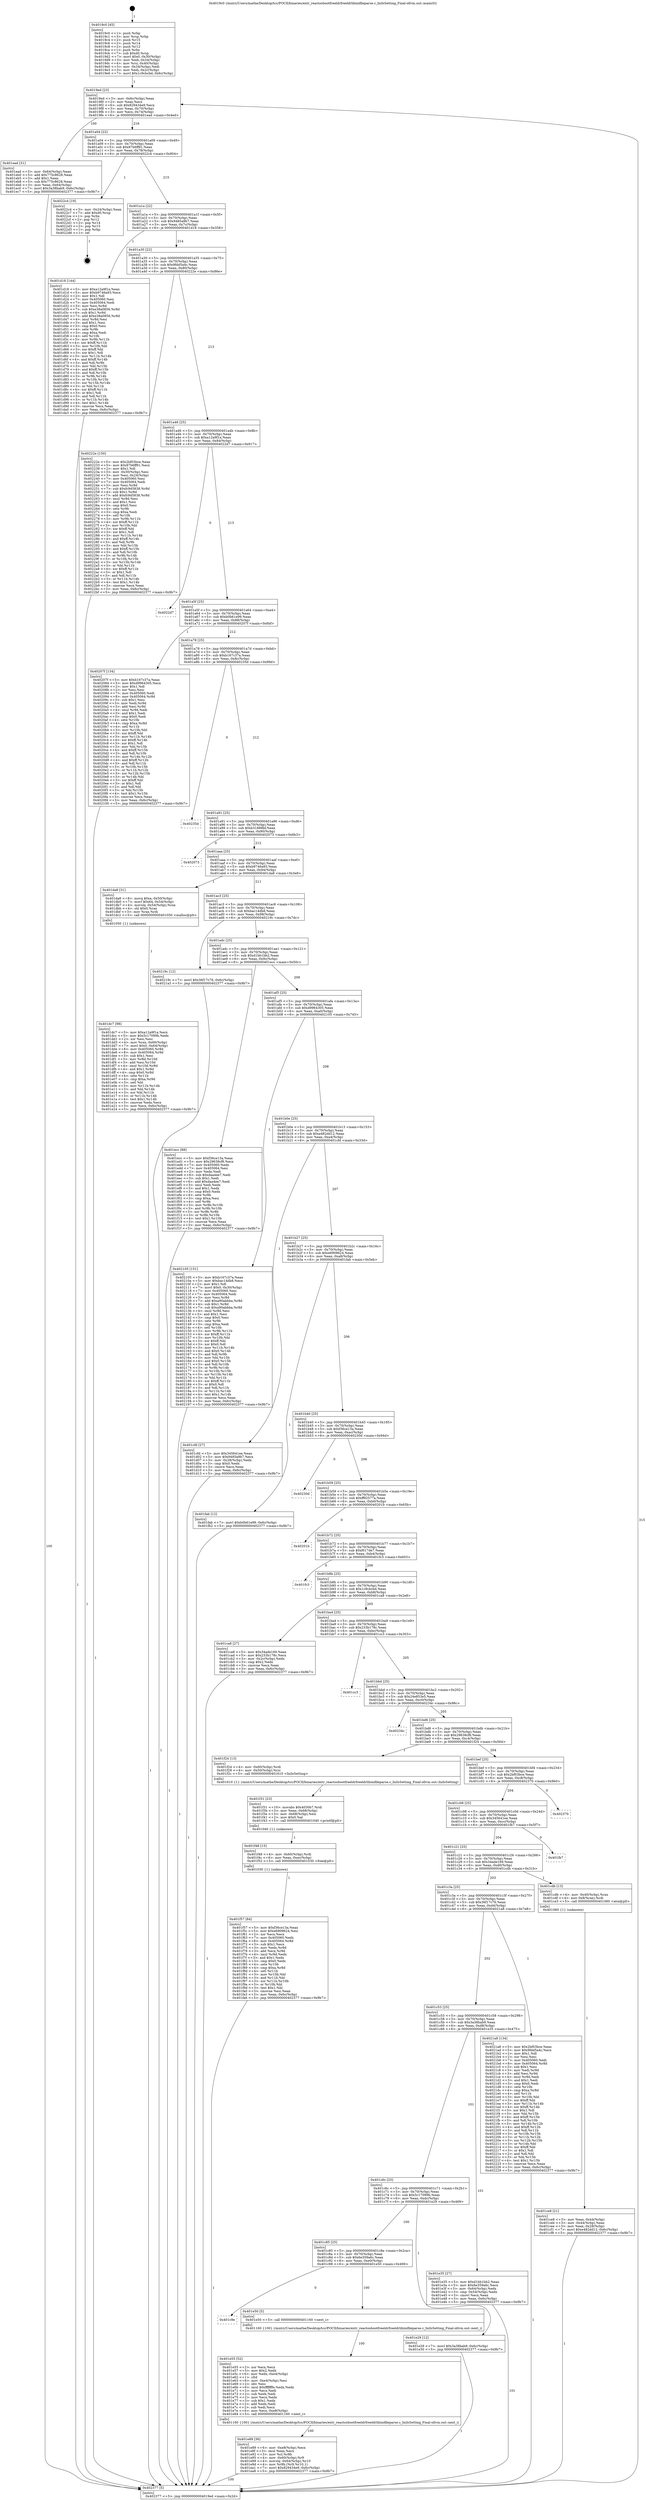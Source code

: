 digraph "0x4019c0" {
  label = "0x4019c0 (/mnt/c/Users/mathe/Desktop/tcc/POCII/binaries/extr_reactosbootfreeldrfreeldrlibinifileparse.c_IniIsSetting_Final-ollvm.out::main(0))"
  labelloc = "t"
  node[shape=record]

  Entry [label="",width=0.3,height=0.3,shape=circle,fillcolor=black,style=filled]
  "0x4019ed" [label="{
     0x4019ed [23]\l
     | [instrs]\l
     &nbsp;&nbsp;0x4019ed \<+3\>: mov -0x6c(%rbp),%eax\l
     &nbsp;&nbsp;0x4019f0 \<+2\>: mov %eax,%ecx\l
     &nbsp;&nbsp;0x4019f2 \<+6\>: sub $0x829434e9,%ecx\l
     &nbsp;&nbsp;0x4019f8 \<+3\>: mov %eax,-0x70(%rbp)\l
     &nbsp;&nbsp;0x4019fb \<+3\>: mov %ecx,-0x74(%rbp)\l
     &nbsp;&nbsp;0x4019fe \<+6\>: je 0000000000401ead \<main+0x4ed\>\l
  }"]
  "0x401ead" [label="{
     0x401ead [31]\l
     | [instrs]\l
     &nbsp;&nbsp;0x401ead \<+3\>: mov -0x64(%rbp),%eax\l
     &nbsp;&nbsp;0x401eb0 \<+5\>: add $0x775c8628,%eax\l
     &nbsp;&nbsp;0x401eb5 \<+3\>: add $0x1,%eax\l
     &nbsp;&nbsp;0x401eb8 \<+5\>: sub $0x775c8628,%eax\l
     &nbsp;&nbsp;0x401ebd \<+3\>: mov %eax,-0x64(%rbp)\l
     &nbsp;&nbsp;0x401ec0 \<+7\>: movl $0x3a38bab9,-0x6c(%rbp)\l
     &nbsp;&nbsp;0x401ec7 \<+5\>: jmp 0000000000402377 \<main+0x9b7\>\l
  }"]
  "0x401a04" [label="{
     0x401a04 [22]\l
     | [instrs]\l
     &nbsp;&nbsp;0x401a04 \<+5\>: jmp 0000000000401a09 \<main+0x49\>\l
     &nbsp;&nbsp;0x401a09 \<+3\>: mov -0x70(%rbp),%eax\l
     &nbsp;&nbsp;0x401a0c \<+5\>: sub $0x87b6ff91,%eax\l
     &nbsp;&nbsp;0x401a11 \<+3\>: mov %eax,-0x78(%rbp)\l
     &nbsp;&nbsp;0x401a14 \<+6\>: je 00000000004022c4 \<main+0x904\>\l
  }"]
  Exit [label="",width=0.3,height=0.3,shape=circle,fillcolor=black,style=filled,peripheries=2]
  "0x4022c4" [label="{
     0x4022c4 [19]\l
     | [instrs]\l
     &nbsp;&nbsp;0x4022c4 \<+3\>: mov -0x24(%rbp),%eax\l
     &nbsp;&nbsp;0x4022c7 \<+7\>: add $0xd0,%rsp\l
     &nbsp;&nbsp;0x4022ce \<+1\>: pop %rbx\l
     &nbsp;&nbsp;0x4022cf \<+2\>: pop %r12\l
     &nbsp;&nbsp;0x4022d1 \<+2\>: pop %r14\l
     &nbsp;&nbsp;0x4022d3 \<+2\>: pop %r15\l
     &nbsp;&nbsp;0x4022d5 \<+1\>: pop %rbp\l
     &nbsp;&nbsp;0x4022d6 \<+1\>: ret\l
  }"]
  "0x401a1a" [label="{
     0x401a1a [22]\l
     | [instrs]\l
     &nbsp;&nbsp;0x401a1a \<+5\>: jmp 0000000000401a1f \<main+0x5f\>\l
     &nbsp;&nbsp;0x401a1f \<+3\>: mov -0x70(%rbp),%eax\l
     &nbsp;&nbsp;0x401a22 \<+5\>: sub $0x9485a9b7,%eax\l
     &nbsp;&nbsp;0x401a27 \<+3\>: mov %eax,-0x7c(%rbp)\l
     &nbsp;&nbsp;0x401a2a \<+6\>: je 0000000000401d18 \<main+0x358\>\l
  }"]
  "0x401f57" [label="{
     0x401f57 [84]\l
     | [instrs]\l
     &nbsp;&nbsp;0x401f57 \<+5\>: mov $0xf36ce13a,%eax\l
     &nbsp;&nbsp;0x401f5c \<+5\>: mov $0xe6909624,%esi\l
     &nbsp;&nbsp;0x401f61 \<+2\>: xor %ecx,%ecx\l
     &nbsp;&nbsp;0x401f63 \<+7\>: mov 0x405060,%edx\l
     &nbsp;&nbsp;0x401f6a \<+8\>: mov 0x405064,%r8d\l
     &nbsp;&nbsp;0x401f72 \<+3\>: sub $0x1,%ecx\l
     &nbsp;&nbsp;0x401f75 \<+3\>: mov %edx,%r9d\l
     &nbsp;&nbsp;0x401f78 \<+3\>: add %ecx,%r9d\l
     &nbsp;&nbsp;0x401f7b \<+4\>: imul %r9d,%edx\l
     &nbsp;&nbsp;0x401f7f \<+3\>: and $0x1,%edx\l
     &nbsp;&nbsp;0x401f82 \<+3\>: cmp $0x0,%edx\l
     &nbsp;&nbsp;0x401f85 \<+4\>: sete %r10b\l
     &nbsp;&nbsp;0x401f89 \<+4\>: cmp $0xa,%r8d\l
     &nbsp;&nbsp;0x401f8d \<+4\>: setl %r11b\l
     &nbsp;&nbsp;0x401f91 \<+3\>: mov %r10b,%bl\l
     &nbsp;&nbsp;0x401f94 \<+3\>: and %r11b,%bl\l
     &nbsp;&nbsp;0x401f97 \<+3\>: xor %r11b,%r10b\l
     &nbsp;&nbsp;0x401f9a \<+3\>: or %r10b,%bl\l
     &nbsp;&nbsp;0x401f9d \<+3\>: test $0x1,%bl\l
     &nbsp;&nbsp;0x401fa0 \<+3\>: cmovne %esi,%eax\l
     &nbsp;&nbsp;0x401fa3 \<+3\>: mov %eax,-0x6c(%rbp)\l
     &nbsp;&nbsp;0x401fa6 \<+5\>: jmp 0000000000402377 \<main+0x9b7\>\l
  }"]
  "0x401d18" [label="{
     0x401d18 [144]\l
     | [instrs]\l
     &nbsp;&nbsp;0x401d18 \<+5\>: mov $0xa12a9f1a,%eax\l
     &nbsp;&nbsp;0x401d1d \<+5\>: mov $0xb9746a93,%ecx\l
     &nbsp;&nbsp;0x401d22 \<+2\>: mov $0x1,%dl\l
     &nbsp;&nbsp;0x401d24 \<+7\>: mov 0x405060,%esi\l
     &nbsp;&nbsp;0x401d2b \<+7\>: mov 0x405064,%edi\l
     &nbsp;&nbsp;0x401d32 \<+3\>: mov %esi,%r8d\l
     &nbsp;&nbsp;0x401d35 \<+7\>: sub $0xe38a0856,%r8d\l
     &nbsp;&nbsp;0x401d3c \<+4\>: sub $0x1,%r8d\l
     &nbsp;&nbsp;0x401d40 \<+7\>: add $0xe38a0856,%r8d\l
     &nbsp;&nbsp;0x401d47 \<+4\>: imul %r8d,%esi\l
     &nbsp;&nbsp;0x401d4b \<+3\>: and $0x1,%esi\l
     &nbsp;&nbsp;0x401d4e \<+3\>: cmp $0x0,%esi\l
     &nbsp;&nbsp;0x401d51 \<+4\>: sete %r9b\l
     &nbsp;&nbsp;0x401d55 \<+3\>: cmp $0xa,%edi\l
     &nbsp;&nbsp;0x401d58 \<+4\>: setl %r10b\l
     &nbsp;&nbsp;0x401d5c \<+3\>: mov %r9b,%r11b\l
     &nbsp;&nbsp;0x401d5f \<+4\>: xor $0xff,%r11b\l
     &nbsp;&nbsp;0x401d63 \<+3\>: mov %r10b,%bl\l
     &nbsp;&nbsp;0x401d66 \<+3\>: xor $0xff,%bl\l
     &nbsp;&nbsp;0x401d69 \<+3\>: xor $0x1,%dl\l
     &nbsp;&nbsp;0x401d6c \<+3\>: mov %r11b,%r14b\l
     &nbsp;&nbsp;0x401d6f \<+4\>: and $0xff,%r14b\l
     &nbsp;&nbsp;0x401d73 \<+3\>: and %dl,%r9b\l
     &nbsp;&nbsp;0x401d76 \<+3\>: mov %bl,%r15b\l
     &nbsp;&nbsp;0x401d79 \<+4\>: and $0xff,%r15b\l
     &nbsp;&nbsp;0x401d7d \<+3\>: and %dl,%r10b\l
     &nbsp;&nbsp;0x401d80 \<+3\>: or %r9b,%r14b\l
     &nbsp;&nbsp;0x401d83 \<+3\>: or %r10b,%r15b\l
     &nbsp;&nbsp;0x401d86 \<+3\>: xor %r15b,%r14b\l
     &nbsp;&nbsp;0x401d89 \<+3\>: or %bl,%r11b\l
     &nbsp;&nbsp;0x401d8c \<+4\>: xor $0xff,%r11b\l
     &nbsp;&nbsp;0x401d90 \<+3\>: or $0x1,%dl\l
     &nbsp;&nbsp;0x401d93 \<+3\>: and %dl,%r11b\l
     &nbsp;&nbsp;0x401d96 \<+3\>: or %r11b,%r14b\l
     &nbsp;&nbsp;0x401d99 \<+4\>: test $0x1,%r14b\l
     &nbsp;&nbsp;0x401d9d \<+3\>: cmovne %ecx,%eax\l
     &nbsp;&nbsp;0x401da0 \<+3\>: mov %eax,-0x6c(%rbp)\l
     &nbsp;&nbsp;0x401da3 \<+5\>: jmp 0000000000402377 \<main+0x9b7\>\l
  }"]
  "0x401a30" [label="{
     0x401a30 [22]\l
     | [instrs]\l
     &nbsp;&nbsp;0x401a30 \<+5\>: jmp 0000000000401a35 \<main+0x75\>\l
     &nbsp;&nbsp;0x401a35 \<+3\>: mov -0x70(%rbp),%eax\l
     &nbsp;&nbsp;0x401a38 \<+5\>: sub $0x9fdd5a4c,%eax\l
     &nbsp;&nbsp;0x401a3d \<+3\>: mov %eax,-0x80(%rbp)\l
     &nbsp;&nbsp;0x401a40 \<+6\>: je 000000000040222e \<main+0x86e\>\l
  }"]
  "0x401f48" [label="{
     0x401f48 [15]\l
     | [instrs]\l
     &nbsp;&nbsp;0x401f48 \<+4\>: mov -0x60(%rbp),%rdi\l
     &nbsp;&nbsp;0x401f4c \<+6\>: mov %eax,-0xec(%rbp)\l
     &nbsp;&nbsp;0x401f52 \<+5\>: call 0000000000401030 \<free@plt\>\l
     | [calls]\l
     &nbsp;&nbsp;0x401030 \{1\} (unknown)\l
  }"]
  "0x40222e" [label="{
     0x40222e [150]\l
     | [instrs]\l
     &nbsp;&nbsp;0x40222e \<+5\>: mov $0x2bf03bce,%eax\l
     &nbsp;&nbsp;0x402233 \<+5\>: mov $0x87b6ff91,%ecx\l
     &nbsp;&nbsp;0x402238 \<+2\>: mov $0x1,%dl\l
     &nbsp;&nbsp;0x40223a \<+3\>: mov -0x30(%rbp),%esi\l
     &nbsp;&nbsp;0x40223d \<+3\>: mov %esi,-0x24(%rbp)\l
     &nbsp;&nbsp;0x402240 \<+7\>: mov 0x405060,%esi\l
     &nbsp;&nbsp;0x402247 \<+7\>: mov 0x405064,%edi\l
     &nbsp;&nbsp;0x40224e \<+3\>: mov %esi,%r8d\l
     &nbsp;&nbsp;0x402251 \<+7\>: sub $0xfc9d5838,%r8d\l
     &nbsp;&nbsp;0x402258 \<+4\>: sub $0x1,%r8d\l
     &nbsp;&nbsp;0x40225c \<+7\>: add $0xfc9d5838,%r8d\l
     &nbsp;&nbsp;0x402263 \<+4\>: imul %r8d,%esi\l
     &nbsp;&nbsp;0x402267 \<+3\>: and $0x1,%esi\l
     &nbsp;&nbsp;0x40226a \<+3\>: cmp $0x0,%esi\l
     &nbsp;&nbsp;0x40226d \<+4\>: sete %r9b\l
     &nbsp;&nbsp;0x402271 \<+3\>: cmp $0xa,%edi\l
     &nbsp;&nbsp;0x402274 \<+4\>: setl %r10b\l
     &nbsp;&nbsp;0x402278 \<+3\>: mov %r9b,%r11b\l
     &nbsp;&nbsp;0x40227b \<+4\>: xor $0xff,%r11b\l
     &nbsp;&nbsp;0x40227f \<+3\>: mov %r10b,%bl\l
     &nbsp;&nbsp;0x402282 \<+3\>: xor $0xff,%bl\l
     &nbsp;&nbsp;0x402285 \<+3\>: xor $0x1,%dl\l
     &nbsp;&nbsp;0x402288 \<+3\>: mov %r11b,%r14b\l
     &nbsp;&nbsp;0x40228b \<+4\>: and $0xff,%r14b\l
     &nbsp;&nbsp;0x40228f \<+3\>: and %dl,%r9b\l
     &nbsp;&nbsp;0x402292 \<+3\>: mov %bl,%r15b\l
     &nbsp;&nbsp;0x402295 \<+4\>: and $0xff,%r15b\l
     &nbsp;&nbsp;0x402299 \<+3\>: and %dl,%r10b\l
     &nbsp;&nbsp;0x40229c \<+3\>: or %r9b,%r14b\l
     &nbsp;&nbsp;0x40229f \<+3\>: or %r10b,%r15b\l
     &nbsp;&nbsp;0x4022a2 \<+3\>: xor %r15b,%r14b\l
     &nbsp;&nbsp;0x4022a5 \<+3\>: or %bl,%r11b\l
     &nbsp;&nbsp;0x4022a8 \<+4\>: xor $0xff,%r11b\l
     &nbsp;&nbsp;0x4022ac \<+3\>: or $0x1,%dl\l
     &nbsp;&nbsp;0x4022af \<+3\>: and %dl,%r11b\l
     &nbsp;&nbsp;0x4022b2 \<+3\>: or %r11b,%r14b\l
     &nbsp;&nbsp;0x4022b5 \<+4\>: test $0x1,%r14b\l
     &nbsp;&nbsp;0x4022b9 \<+3\>: cmovne %ecx,%eax\l
     &nbsp;&nbsp;0x4022bc \<+3\>: mov %eax,-0x6c(%rbp)\l
     &nbsp;&nbsp;0x4022bf \<+5\>: jmp 0000000000402377 \<main+0x9b7\>\l
  }"]
  "0x401a46" [label="{
     0x401a46 [25]\l
     | [instrs]\l
     &nbsp;&nbsp;0x401a46 \<+5\>: jmp 0000000000401a4b \<main+0x8b\>\l
     &nbsp;&nbsp;0x401a4b \<+3\>: mov -0x70(%rbp),%eax\l
     &nbsp;&nbsp;0x401a4e \<+5\>: sub $0xa12a9f1a,%eax\l
     &nbsp;&nbsp;0x401a53 \<+6\>: mov %eax,-0x84(%rbp)\l
     &nbsp;&nbsp;0x401a59 \<+6\>: je 00000000004022d7 \<main+0x917\>\l
  }"]
  "0x401f31" [label="{
     0x401f31 [23]\l
     | [instrs]\l
     &nbsp;&nbsp;0x401f31 \<+10\>: movabs $0x4030b7,%rdi\l
     &nbsp;&nbsp;0x401f3b \<+3\>: mov %eax,-0x68(%rbp)\l
     &nbsp;&nbsp;0x401f3e \<+3\>: mov -0x68(%rbp),%esi\l
     &nbsp;&nbsp;0x401f41 \<+2\>: mov $0x0,%al\l
     &nbsp;&nbsp;0x401f43 \<+5\>: call 0000000000401040 \<printf@plt\>\l
     | [calls]\l
     &nbsp;&nbsp;0x401040 \{1\} (unknown)\l
  }"]
  "0x4022d7" [label="{
     0x4022d7\l
  }", style=dashed]
  "0x401a5f" [label="{
     0x401a5f [25]\l
     | [instrs]\l
     &nbsp;&nbsp;0x401a5f \<+5\>: jmp 0000000000401a64 \<main+0xa4\>\l
     &nbsp;&nbsp;0x401a64 \<+3\>: mov -0x70(%rbp),%eax\l
     &nbsp;&nbsp;0x401a67 \<+5\>: sub $0xb0b61e99,%eax\l
     &nbsp;&nbsp;0x401a6c \<+6\>: mov %eax,-0x88(%rbp)\l
     &nbsp;&nbsp;0x401a72 \<+6\>: je 000000000040207f \<main+0x6bf\>\l
  }"]
  "0x401e89" [label="{
     0x401e89 [36]\l
     | [instrs]\l
     &nbsp;&nbsp;0x401e89 \<+6\>: mov -0xe8(%rbp),%ecx\l
     &nbsp;&nbsp;0x401e8f \<+3\>: imul %eax,%ecx\l
     &nbsp;&nbsp;0x401e92 \<+3\>: mov %cl,%r8b\l
     &nbsp;&nbsp;0x401e95 \<+4\>: mov -0x60(%rbp),%r9\l
     &nbsp;&nbsp;0x401e99 \<+4\>: movslq -0x64(%rbp),%r10\l
     &nbsp;&nbsp;0x401e9d \<+4\>: mov %r8b,(%r9,%r10,1)\l
     &nbsp;&nbsp;0x401ea1 \<+7\>: movl $0x829434e9,-0x6c(%rbp)\l
     &nbsp;&nbsp;0x401ea8 \<+5\>: jmp 0000000000402377 \<main+0x9b7\>\l
  }"]
  "0x40207f" [label="{
     0x40207f [134]\l
     | [instrs]\l
     &nbsp;&nbsp;0x40207f \<+5\>: mov $0xb167c37a,%eax\l
     &nbsp;&nbsp;0x402084 \<+5\>: mov $0xd9964305,%ecx\l
     &nbsp;&nbsp;0x402089 \<+2\>: mov $0x1,%dl\l
     &nbsp;&nbsp;0x40208b \<+2\>: xor %esi,%esi\l
     &nbsp;&nbsp;0x40208d \<+7\>: mov 0x405060,%edi\l
     &nbsp;&nbsp;0x402094 \<+8\>: mov 0x405064,%r8d\l
     &nbsp;&nbsp;0x40209c \<+3\>: sub $0x1,%esi\l
     &nbsp;&nbsp;0x40209f \<+3\>: mov %edi,%r9d\l
     &nbsp;&nbsp;0x4020a2 \<+3\>: add %esi,%r9d\l
     &nbsp;&nbsp;0x4020a5 \<+4\>: imul %r9d,%edi\l
     &nbsp;&nbsp;0x4020a9 \<+3\>: and $0x1,%edi\l
     &nbsp;&nbsp;0x4020ac \<+3\>: cmp $0x0,%edi\l
     &nbsp;&nbsp;0x4020af \<+4\>: sete %r10b\l
     &nbsp;&nbsp;0x4020b3 \<+4\>: cmp $0xa,%r8d\l
     &nbsp;&nbsp;0x4020b7 \<+4\>: setl %r11b\l
     &nbsp;&nbsp;0x4020bb \<+3\>: mov %r10b,%bl\l
     &nbsp;&nbsp;0x4020be \<+3\>: xor $0xff,%bl\l
     &nbsp;&nbsp;0x4020c1 \<+3\>: mov %r11b,%r14b\l
     &nbsp;&nbsp;0x4020c4 \<+4\>: xor $0xff,%r14b\l
     &nbsp;&nbsp;0x4020c8 \<+3\>: xor $0x1,%dl\l
     &nbsp;&nbsp;0x4020cb \<+3\>: mov %bl,%r15b\l
     &nbsp;&nbsp;0x4020ce \<+4\>: and $0xff,%r15b\l
     &nbsp;&nbsp;0x4020d2 \<+3\>: and %dl,%r10b\l
     &nbsp;&nbsp;0x4020d5 \<+3\>: mov %r14b,%r12b\l
     &nbsp;&nbsp;0x4020d8 \<+4\>: and $0xff,%r12b\l
     &nbsp;&nbsp;0x4020dc \<+3\>: and %dl,%r11b\l
     &nbsp;&nbsp;0x4020df \<+3\>: or %r10b,%r15b\l
     &nbsp;&nbsp;0x4020e2 \<+3\>: or %r11b,%r12b\l
     &nbsp;&nbsp;0x4020e5 \<+3\>: xor %r12b,%r15b\l
     &nbsp;&nbsp;0x4020e8 \<+3\>: or %r14b,%bl\l
     &nbsp;&nbsp;0x4020eb \<+3\>: xor $0xff,%bl\l
     &nbsp;&nbsp;0x4020ee \<+3\>: or $0x1,%dl\l
     &nbsp;&nbsp;0x4020f1 \<+2\>: and %dl,%bl\l
     &nbsp;&nbsp;0x4020f3 \<+3\>: or %bl,%r15b\l
     &nbsp;&nbsp;0x4020f6 \<+4\>: test $0x1,%r15b\l
     &nbsp;&nbsp;0x4020fa \<+3\>: cmovne %ecx,%eax\l
     &nbsp;&nbsp;0x4020fd \<+3\>: mov %eax,-0x6c(%rbp)\l
     &nbsp;&nbsp;0x402100 \<+5\>: jmp 0000000000402377 \<main+0x9b7\>\l
  }"]
  "0x401a78" [label="{
     0x401a78 [25]\l
     | [instrs]\l
     &nbsp;&nbsp;0x401a78 \<+5\>: jmp 0000000000401a7d \<main+0xbd\>\l
     &nbsp;&nbsp;0x401a7d \<+3\>: mov -0x70(%rbp),%eax\l
     &nbsp;&nbsp;0x401a80 \<+5\>: sub $0xb167c37a,%eax\l
     &nbsp;&nbsp;0x401a85 \<+6\>: mov %eax,-0x8c(%rbp)\l
     &nbsp;&nbsp;0x401a8b \<+6\>: je 000000000040235d \<main+0x99d\>\l
  }"]
  "0x401e55" [label="{
     0x401e55 [52]\l
     | [instrs]\l
     &nbsp;&nbsp;0x401e55 \<+2\>: xor %ecx,%ecx\l
     &nbsp;&nbsp;0x401e57 \<+5\>: mov $0x2,%edx\l
     &nbsp;&nbsp;0x401e5c \<+6\>: mov %edx,-0xe4(%rbp)\l
     &nbsp;&nbsp;0x401e62 \<+1\>: cltd\l
     &nbsp;&nbsp;0x401e63 \<+6\>: mov -0xe4(%rbp),%esi\l
     &nbsp;&nbsp;0x401e69 \<+2\>: idiv %esi\l
     &nbsp;&nbsp;0x401e6b \<+6\>: imul $0xfffffffe,%edx,%edx\l
     &nbsp;&nbsp;0x401e71 \<+2\>: mov %ecx,%edi\l
     &nbsp;&nbsp;0x401e73 \<+2\>: sub %edx,%edi\l
     &nbsp;&nbsp;0x401e75 \<+2\>: mov %ecx,%edx\l
     &nbsp;&nbsp;0x401e77 \<+3\>: sub $0x1,%edx\l
     &nbsp;&nbsp;0x401e7a \<+2\>: add %edx,%edi\l
     &nbsp;&nbsp;0x401e7c \<+2\>: sub %edi,%ecx\l
     &nbsp;&nbsp;0x401e7e \<+6\>: mov %ecx,-0xe8(%rbp)\l
     &nbsp;&nbsp;0x401e84 \<+5\>: call 0000000000401160 \<next_i\>\l
     | [calls]\l
     &nbsp;&nbsp;0x401160 \{100\} (/mnt/c/Users/mathe/Desktop/tcc/POCII/binaries/extr_reactosbootfreeldrfreeldrlibinifileparse.c_IniIsSetting_Final-ollvm.out::next_i)\l
  }"]
  "0x40235d" [label="{
     0x40235d\l
  }", style=dashed]
  "0x401a91" [label="{
     0x401a91 [25]\l
     | [instrs]\l
     &nbsp;&nbsp;0x401a91 \<+5\>: jmp 0000000000401a96 \<main+0xd6\>\l
     &nbsp;&nbsp;0x401a96 \<+3\>: mov -0x70(%rbp),%eax\l
     &nbsp;&nbsp;0x401a99 \<+5\>: sub $0xb31888bf,%eax\l
     &nbsp;&nbsp;0x401a9e \<+6\>: mov %eax,-0x90(%rbp)\l
     &nbsp;&nbsp;0x401aa4 \<+6\>: je 0000000000402073 \<main+0x6b3\>\l
  }"]
  "0x401c9e" [label="{
     0x401c9e\l
  }", style=dashed]
  "0x402073" [label="{
     0x402073\l
  }", style=dashed]
  "0x401aaa" [label="{
     0x401aaa [25]\l
     | [instrs]\l
     &nbsp;&nbsp;0x401aaa \<+5\>: jmp 0000000000401aaf \<main+0xef\>\l
     &nbsp;&nbsp;0x401aaf \<+3\>: mov -0x70(%rbp),%eax\l
     &nbsp;&nbsp;0x401ab2 \<+5\>: sub $0xb9746a93,%eax\l
     &nbsp;&nbsp;0x401ab7 \<+6\>: mov %eax,-0x94(%rbp)\l
     &nbsp;&nbsp;0x401abd \<+6\>: je 0000000000401da8 \<main+0x3e8\>\l
  }"]
  "0x401e50" [label="{
     0x401e50 [5]\l
     | [instrs]\l
     &nbsp;&nbsp;0x401e50 \<+5\>: call 0000000000401160 \<next_i\>\l
     | [calls]\l
     &nbsp;&nbsp;0x401160 \{100\} (/mnt/c/Users/mathe/Desktop/tcc/POCII/binaries/extr_reactosbootfreeldrfreeldrlibinifileparse.c_IniIsSetting_Final-ollvm.out::next_i)\l
  }"]
  "0x401da8" [label="{
     0x401da8 [31]\l
     | [instrs]\l
     &nbsp;&nbsp;0x401da8 \<+8\>: movq $0xa,-0x50(%rbp)\l
     &nbsp;&nbsp;0x401db0 \<+7\>: movl $0x64,-0x54(%rbp)\l
     &nbsp;&nbsp;0x401db7 \<+4\>: movslq -0x54(%rbp),%rax\l
     &nbsp;&nbsp;0x401dbb \<+4\>: shl $0x0,%rax\l
     &nbsp;&nbsp;0x401dbf \<+3\>: mov %rax,%rdi\l
     &nbsp;&nbsp;0x401dc2 \<+5\>: call 0000000000401050 \<malloc@plt\>\l
     | [calls]\l
     &nbsp;&nbsp;0x401050 \{1\} (unknown)\l
  }"]
  "0x401ac3" [label="{
     0x401ac3 [25]\l
     | [instrs]\l
     &nbsp;&nbsp;0x401ac3 \<+5\>: jmp 0000000000401ac8 \<main+0x108\>\l
     &nbsp;&nbsp;0x401ac8 \<+3\>: mov -0x70(%rbp),%eax\l
     &nbsp;&nbsp;0x401acb \<+5\>: sub $0xbac14db8,%eax\l
     &nbsp;&nbsp;0x401ad0 \<+6\>: mov %eax,-0x98(%rbp)\l
     &nbsp;&nbsp;0x401ad6 \<+6\>: je 000000000040219c \<main+0x7dc\>\l
  }"]
  "0x401c85" [label="{
     0x401c85 [25]\l
     | [instrs]\l
     &nbsp;&nbsp;0x401c85 \<+5\>: jmp 0000000000401c8a \<main+0x2ca\>\l
     &nbsp;&nbsp;0x401c8a \<+3\>: mov -0x70(%rbp),%eax\l
     &nbsp;&nbsp;0x401c8d \<+5\>: sub $0x6e359a6c,%eax\l
     &nbsp;&nbsp;0x401c92 \<+6\>: mov %eax,-0xe0(%rbp)\l
     &nbsp;&nbsp;0x401c98 \<+6\>: je 0000000000401e50 \<main+0x490\>\l
  }"]
  "0x40219c" [label="{
     0x40219c [12]\l
     | [instrs]\l
     &nbsp;&nbsp;0x40219c \<+7\>: movl $0x36f17c76,-0x6c(%rbp)\l
     &nbsp;&nbsp;0x4021a3 \<+5\>: jmp 0000000000402377 \<main+0x9b7\>\l
  }"]
  "0x401adc" [label="{
     0x401adc [25]\l
     | [instrs]\l
     &nbsp;&nbsp;0x401adc \<+5\>: jmp 0000000000401ae1 \<main+0x121\>\l
     &nbsp;&nbsp;0x401ae1 \<+3\>: mov -0x70(%rbp),%eax\l
     &nbsp;&nbsp;0x401ae4 \<+5\>: sub $0xd1bb1bb2,%eax\l
     &nbsp;&nbsp;0x401ae9 \<+6\>: mov %eax,-0x9c(%rbp)\l
     &nbsp;&nbsp;0x401aef \<+6\>: je 0000000000401ecc \<main+0x50c\>\l
  }"]
  "0x401e29" [label="{
     0x401e29 [12]\l
     | [instrs]\l
     &nbsp;&nbsp;0x401e29 \<+7\>: movl $0x3a38bab9,-0x6c(%rbp)\l
     &nbsp;&nbsp;0x401e30 \<+5\>: jmp 0000000000402377 \<main+0x9b7\>\l
  }"]
  "0x401ecc" [label="{
     0x401ecc [88]\l
     | [instrs]\l
     &nbsp;&nbsp;0x401ecc \<+5\>: mov $0xf36ce13a,%eax\l
     &nbsp;&nbsp;0x401ed1 \<+5\>: mov $0x29638cf6,%ecx\l
     &nbsp;&nbsp;0x401ed6 \<+7\>: mov 0x405060,%edx\l
     &nbsp;&nbsp;0x401edd \<+7\>: mov 0x405064,%esi\l
     &nbsp;&nbsp;0x401ee4 \<+2\>: mov %edx,%edi\l
     &nbsp;&nbsp;0x401ee6 \<+6\>: sub $0xdaa4ee7,%edi\l
     &nbsp;&nbsp;0x401eec \<+3\>: sub $0x1,%edi\l
     &nbsp;&nbsp;0x401eef \<+6\>: add $0xdaa4ee7,%edi\l
     &nbsp;&nbsp;0x401ef5 \<+3\>: imul %edi,%edx\l
     &nbsp;&nbsp;0x401ef8 \<+3\>: and $0x1,%edx\l
     &nbsp;&nbsp;0x401efb \<+3\>: cmp $0x0,%edx\l
     &nbsp;&nbsp;0x401efe \<+4\>: sete %r8b\l
     &nbsp;&nbsp;0x401f02 \<+3\>: cmp $0xa,%esi\l
     &nbsp;&nbsp;0x401f05 \<+4\>: setl %r9b\l
     &nbsp;&nbsp;0x401f09 \<+3\>: mov %r8b,%r10b\l
     &nbsp;&nbsp;0x401f0c \<+3\>: and %r9b,%r10b\l
     &nbsp;&nbsp;0x401f0f \<+3\>: xor %r9b,%r8b\l
     &nbsp;&nbsp;0x401f12 \<+3\>: or %r8b,%r10b\l
     &nbsp;&nbsp;0x401f15 \<+4\>: test $0x1,%r10b\l
     &nbsp;&nbsp;0x401f19 \<+3\>: cmovne %ecx,%eax\l
     &nbsp;&nbsp;0x401f1c \<+3\>: mov %eax,-0x6c(%rbp)\l
     &nbsp;&nbsp;0x401f1f \<+5\>: jmp 0000000000402377 \<main+0x9b7\>\l
  }"]
  "0x401af5" [label="{
     0x401af5 [25]\l
     | [instrs]\l
     &nbsp;&nbsp;0x401af5 \<+5\>: jmp 0000000000401afa \<main+0x13a\>\l
     &nbsp;&nbsp;0x401afa \<+3\>: mov -0x70(%rbp),%eax\l
     &nbsp;&nbsp;0x401afd \<+5\>: sub $0xd9964305,%eax\l
     &nbsp;&nbsp;0x401b02 \<+6\>: mov %eax,-0xa0(%rbp)\l
     &nbsp;&nbsp;0x401b08 \<+6\>: je 0000000000402105 \<main+0x745\>\l
  }"]
  "0x401c6c" [label="{
     0x401c6c [25]\l
     | [instrs]\l
     &nbsp;&nbsp;0x401c6c \<+5\>: jmp 0000000000401c71 \<main+0x2b1\>\l
     &nbsp;&nbsp;0x401c71 \<+3\>: mov -0x70(%rbp),%eax\l
     &nbsp;&nbsp;0x401c74 \<+5\>: sub $0x5c17099b,%eax\l
     &nbsp;&nbsp;0x401c79 \<+6\>: mov %eax,-0xdc(%rbp)\l
     &nbsp;&nbsp;0x401c7f \<+6\>: je 0000000000401e29 \<main+0x469\>\l
  }"]
  "0x402105" [label="{
     0x402105 [151]\l
     | [instrs]\l
     &nbsp;&nbsp;0x402105 \<+5\>: mov $0xb167c37a,%eax\l
     &nbsp;&nbsp;0x40210a \<+5\>: mov $0xbac14db8,%ecx\l
     &nbsp;&nbsp;0x40210f \<+2\>: mov $0x1,%dl\l
     &nbsp;&nbsp;0x402111 \<+7\>: movl $0x0,-0x30(%rbp)\l
     &nbsp;&nbsp;0x402118 \<+7\>: mov 0x405060,%esi\l
     &nbsp;&nbsp;0x40211f \<+7\>: mov 0x405064,%edi\l
     &nbsp;&nbsp;0x402126 \<+3\>: mov %esi,%r8d\l
     &nbsp;&nbsp;0x402129 \<+7\>: add $0xa90abbba,%r8d\l
     &nbsp;&nbsp;0x402130 \<+4\>: sub $0x1,%r8d\l
     &nbsp;&nbsp;0x402134 \<+7\>: sub $0xa90abbba,%r8d\l
     &nbsp;&nbsp;0x40213b \<+4\>: imul %r8d,%esi\l
     &nbsp;&nbsp;0x40213f \<+3\>: and $0x1,%esi\l
     &nbsp;&nbsp;0x402142 \<+3\>: cmp $0x0,%esi\l
     &nbsp;&nbsp;0x402145 \<+4\>: sete %r9b\l
     &nbsp;&nbsp;0x402149 \<+3\>: cmp $0xa,%edi\l
     &nbsp;&nbsp;0x40214c \<+4\>: setl %r10b\l
     &nbsp;&nbsp;0x402150 \<+3\>: mov %r9b,%r11b\l
     &nbsp;&nbsp;0x402153 \<+4\>: xor $0xff,%r11b\l
     &nbsp;&nbsp;0x402157 \<+3\>: mov %r10b,%bl\l
     &nbsp;&nbsp;0x40215a \<+3\>: xor $0xff,%bl\l
     &nbsp;&nbsp;0x40215d \<+3\>: xor $0x0,%dl\l
     &nbsp;&nbsp;0x402160 \<+3\>: mov %r11b,%r14b\l
     &nbsp;&nbsp;0x402163 \<+4\>: and $0x0,%r14b\l
     &nbsp;&nbsp;0x402167 \<+3\>: and %dl,%r9b\l
     &nbsp;&nbsp;0x40216a \<+3\>: mov %bl,%r15b\l
     &nbsp;&nbsp;0x40216d \<+4\>: and $0x0,%r15b\l
     &nbsp;&nbsp;0x402171 \<+3\>: and %dl,%r10b\l
     &nbsp;&nbsp;0x402174 \<+3\>: or %r9b,%r14b\l
     &nbsp;&nbsp;0x402177 \<+3\>: or %r10b,%r15b\l
     &nbsp;&nbsp;0x40217a \<+3\>: xor %r15b,%r14b\l
     &nbsp;&nbsp;0x40217d \<+3\>: or %bl,%r11b\l
     &nbsp;&nbsp;0x402180 \<+4\>: xor $0xff,%r11b\l
     &nbsp;&nbsp;0x402184 \<+3\>: or $0x0,%dl\l
     &nbsp;&nbsp;0x402187 \<+3\>: and %dl,%r11b\l
     &nbsp;&nbsp;0x40218a \<+3\>: or %r11b,%r14b\l
     &nbsp;&nbsp;0x40218d \<+4\>: test $0x1,%r14b\l
     &nbsp;&nbsp;0x402191 \<+3\>: cmovne %ecx,%eax\l
     &nbsp;&nbsp;0x402194 \<+3\>: mov %eax,-0x6c(%rbp)\l
     &nbsp;&nbsp;0x402197 \<+5\>: jmp 0000000000402377 \<main+0x9b7\>\l
  }"]
  "0x401b0e" [label="{
     0x401b0e [25]\l
     | [instrs]\l
     &nbsp;&nbsp;0x401b0e \<+5\>: jmp 0000000000401b13 \<main+0x153\>\l
     &nbsp;&nbsp;0x401b13 \<+3\>: mov -0x70(%rbp),%eax\l
     &nbsp;&nbsp;0x401b16 \<+5\>: sub $0xe482dd12,%eax\l
     &nbsp;&nbsp;0x401b1b \<+6\>: mov %eax,-0xa4(%rbp)\l
     &nbsp;&nbsp;0x401b21 \<+6\>: je 0000000000401cfd \<main+0x33d\>\l
  }"]
  "0x401e35" [label="{
     0x401e35 [27]\l
     | [instrs]\l
     &nbsp;&nbsp;0x401e35 \<+5\>: mov $0xd1bb1bb2,%eax\l
     &nbsp;&nbsp;0x401e3a \<+5\>: mov $0x6e359a6c,%ecx\l
     &nbsp;&nbsp;0x401e3f \<+3\>: mov -0x64(%rbp),%edx\l
     &nbsp;&nbsp;0x401e42 \<+3\>: cmp -0x54(%rbp),%edx\l
     &nbsp;&nbsp;0x401e45 \<+3\>: cmovl %ecx,%eax\l
     &nbsp;&nbsp;0x401e48 \<+3\>: mov %eax,-0x6c(%rbp)\l
     &nbsp;&nbsp;0x401e4b \<+5\>: jmp 0000000000402377 \<main+0x9b7\>\l
  }"]
  "0x401cfd" [label="{
     0x401cfd [27]\l
     | [instrs]\l
     &nbsp;&nbsp;0x401cfd \<+5\>: mov $0x345641ee,%eax\l
     &nbsp;&nbsp;0x401d02 \<+5\>: mov $0x9485a9b7,%ecx\l
     &nbsp;&nbsp;0x401d07 \<+3\>: mov -0x28(%rbp),%edx\l
     &nbsp;&nbsp;0x401d0a \<+3\>: cmp $0x0,%edx\l
     &nbsp;&nbsp;0x401d0d \<+3\>: cmove %ecx,%eax\l
     &nbsp;&nbsp;0x401d10 \<+3\>: mov %eax,-0x6c(%rbp)\l
     &nbsp;&nbsp;0x401d13 \<+5\>: jmp 0000000000402377 \<main+0x9b7\>\l
  }"]
  "0x401b27" [label="{
     0x401b27 [25]\l
     | [instrs]\l
     &nbsp;&nbsp;0x401b27 \<+5\>: jmp 0000000000401b2c \<main+0x16c\>\l
     &nbsp;&nbsp;0x401b2c \<+3\>: mov -0x70(%rbp),%eax\l
     &nbsp;&nbsp;0x401b2f \<+5\>: sub $0xe6909624,%eax\l
     &nbsp;&nbsp;0x401b34 \<+6\>: mov %eax,-0xa8(%rbp)\l
     &nbsp;&nbsp;0x401b3a \<+6\>: je 0000000000401fab \<main+0x5eb\>\l
  }"]
  "0x401c53" [label="{
     0x401c53 [25]\l
     | [instrs]\l
     &nbsp;&nbsp;0x401c53 \<+5\>: jmp 0000000000401c58 \<main+0x298\>\l
     &nbsp;&nbsp;0x401c58 \<+3\>: mov -0x70(%rbp),%eax\l
     &nbsp;&nbsp;0x401c5b \<+5\>: sub $0x3a38bab9,%eax\l
     &nbsp;&nbsp;0x401c60 \<+6\>: mov %eax,-0xd8(%rbp)\l
     &nbsp;&nbsp;0x401c66 \<+6\>: je 0000000000401e35 \<main+0x475\>\l
  }"]
  "0x401fab" [label="{
     0x401fab [12]\l
     | [instrs]\l
     &nbsp;&nbsp;0x401fab \<+7\>: movl $0xb0b61e99,-0x6c(%rbp)\l
     &nbsp;&nbsp;0x401fb2 \<+5\>: jmp 0000000000402377 \<main+0x9b7\>\l
  }"]
  "0x401b40" [label="{
     0x401b40 [25]\l
     | [instrs]\l
     &nbsp;&nbsp;0x401b40 \<+5\>: jmp 0000000000401b45 \<main+0x185\>\l
     &nbsp;&nbsp;0x401b45 \<+3\>: mov -0x70(%rbp),%eax\l
     &nbsp;&nbsp;0x401b48 \<+5\>: sub $0xf36ce13a,%eax\l
     &nbsp;&nbsp;0x401b4d \<+6\>: mov %eax,-0xac(%rbp)\l
     &nbsp;&nbsp;0x401b53 \<+6\>: je 000000000040230d \<main+0x94d\>\l
  }"]
  "0x4021a8" [label="{
     0x4021a8 [134]\l
     | [instrs]\l
     &nbsp;&nbsp;0x4021a8 \<+5\>: mov $0x2bf03bce,%eax\l
     &nbsp;&nbsp;0x4021ad \<+5\>: mov $0x9fdd5a4c,%ecx\l
     &nbsp;&nbsp;0x4021b2 \<+2\>: mov $0x1,%dl\l
     &nbsp;&nbsp;0x4021b4 \<+2\>: xor %esi,%esi\l
     &nbsp;&nbsp;0x4021b6 \<+7\>: mov 0x405060,%edi\l
     &nbsp;&nbsp;0x4021bd \<+8\>: mov 0x405064,%r8d\l
     &nbsp;&nbsp;0x4021c5 \<+3\>: sub $0x1,%esi\l
     &nbsp;&nbsp;0x4021c8 \<+3\>: mov %edi,%r9d\l
     &nbsp;&nbsp;0x4021cb \<+3\>: add %esi,%r9d\l
     &nbsp;&nbsp;0x4021ce \<+4\>: imul %r9d,%edi\l
     &nbsp;&nbsp;0x4021d2 \<+3\>: and $0x1,%edi\l
     &nbsp;&nbsp;0x4021d5 \<+3\>: cmp $0x0,%edi\l
     &nbsp;&nbsp;0x4021d8 \<+4\>: sete %r10b\l
     &nbsp;&nbsp;0x4021dc \<+4\>: cmp $0xa,%r8d\l
     &nbsp;&nbsp;0x4021e0 \<+4\>: setl %r11b\l
     &nbsp;&nbsp;0x4021e4 \<+3\>: mov %r10b,%bl\l
     &nbsp;&nbsp;0x4021e7 \<+3\>: xor $0xff,%bl\l
     &nbsp;&nbsp;0x4021ea \<+3\>: mov %r11b,%r14b\l
     &nbsp;&nbsp;0x4021ed \<+4\>: xor $0xff,%r14b\l
     &nbsp;&nbsp;0x4021f1 \<+3\>: xor $0x1,%dl\l
     &nbsp;&nbsp;0x4021f4 \<+3\>: mov %bl,%r15b\l
     &nbsp;&nbsp;0x4021f7 \<+4\>: and $0xff,%r15b\l
     &nbsp;&nbsp;0x4021fb \<+3\>: and %dl,%r10b\l
     &nbsp;&nbsp;0x4021fe \<+3\>: mov %r14b,%r12b\l
     &nbsp;&nbsp;0x402201 \<+4\>: and $0xff,%r12b\l
     &nbsp;&nbsp;0x402205 \<+3\>: and %dl,%r11b\l
     &nbsp;&nbsp;0x402208 \<+3\>: or %r10b,%r15b\l
     &nbsp;&nbsp;0x40220b \<+3\>: or %r11b,%r12b\l
     &nbsp;&nbsp;0x40220e \<+3\>: xor %r12b,%r15b\l
     &nbsp;&nbsp;0x402211 \<+3\>: or %r14b,%bl\l
     &nbsp;&nbsp;0x402214 \<+3\>: xor $0xff,%bl\l
     &nbsp;&nbsp;0x402217 \<+3\>: or $0x1,%dl\l
     &nbsp;&nbsp;0x40221a \<+2\>: and %dl,%bl\l
     &nbsp;&nbsp;0x40221c \<+3\>: or %bl,%r15b\l
     &nbsp;&nbsp;0x40221f \<+4\>: test $0x1,%r15b\l
     &nbsp;&nbsp;0x402223 \<+3\>: cmovne %ecx,%eax\l
     &nbsp;&nbsp;0x402226 \<+3\>: mov %eax,-0x6c(%rbp)\l
     &nbsp;&nbsp;0x402229 \<+5\>: jmp 0000000000402377 \<main+0x9b7\>\l
  }"]
  "0x40230d" [label="{
     0x40230d\l
  }", style=dashed]
  "0x401b59" [label="{
     0x401b59 [25]\l
     | [instrs]\l
     &nbsp;&nbsp;0x401b59 \<+5\>: jmp 0000000000401b5e \<main+0x19e\>\l
     &nbsp;&nbsp;0x401b5e \<+3\>: mov -0x70(%rbp),%eax\l
     &nbsp;&nbsp;0x401b61 \<+5\>: sub $0xff92577a,%eax\l
     &nbsp;&nbsp;0x401b66 \<+6\>: mov %eax,-0xb0(%rbp)\l
     &nbsp;&nbsp;0x401b6c \<+6\>: je 000000000040201b \<main+0x65b\>\l
  }"]
  "0x401dc7" [label="{
     0x401dc7 [98]\l
     | [instrs]\l
     &nbsp;&nbsp;0x401dc7 \<+5\>: mov $0xa12a9f1a,%ecx\l
     &nbsp;&nbsp;0x401dcc \<+5\>: mov $0x5c17099b,%edx\l
     &nbsp;&nbsp;0x401dd1 \<+2\>: xor %esi,%esi\l
     &nbsp;&nbsp;0x401dd3 \<+4\>: mov %rax,-0x60(%rbp)\l
     &nbsp;&nbsp;0x401dd7 \<+7\>: movl $0x0,-0x64(%rbp)\l
     &nbsp;&nbsp;0x401dde \<+8\>: mov 0x405060,%r8d\l
     &nbsp;&nbsp;0x401de6 \<+8\>: mov 0x405064,%r9d\l
     &nbsp;&nbsp;0x401dee \<+3\>: sub $0x1,%esi\l
     &nbsp;&nbsp;0x401df1 \<+3\>: mov %r8d,%r10d\l
     &nbsp;&nbsp;0x401df4 \<+3\>: add %esi,%r10d\l
     &nbsp;&nbsp;0x401df7 \<+4\>: imul %r10d,%r8d\l
     &nbsp;&nbsp;0x401dfb \<+4\>: and $0x1,%r8d\l
     &nbsp;&nbsp;0x401dff \<+4\>: cmp $0x0,%r8d\l
     &nbsp;&nbsp;0x401e03 \<+4\>: sete %r11b\l
     &nbsp;&nbsp;0x401e07 \<+4\>: cmp $0xa,%r9d\l
     &nbsp;&nbsp;0x401e0b \<+3\>: setl %bl\l
     &nbsp;&nbsp;0x401e0e \<+3\>: mov %r11b,%r14b\l
     &nbsp;&nbsp;0x401e11 \<+3\>: and %bl,%r14b\l
     &nbsp;&nbsp;0x401e14 \<+3\>: xor %bl,%r11b\l
     &nbsp;&nbsp;0x401e17 \<+3\>: or %r11b,%r14b\l
     &nbsp;&nbsp;0x401e1a \<+4\>: test $0x1,%r14b\l
     &nbsp;&nbsp;0x401e1e \<+3\>: cmovne %edx,%ecx\l
     &nbsp;&nbsp;0x401e21 \<+3\>: mov %ecx,-0x6c(%rbp)\l
     &nbsp;&nbsp;0x401e24 \<+5\>: jmp 0000000000402377 \<main+0x9b7\>\l
  }"]
  "0x40201b" [label="{
     0x40201b\l
  }", style=dashed]
  "0x401b72" [label="{
     0x401b72 [25]\l
     | [instrs]\l
     &nbsp;&nbsp;0x401b72 \<+5\>: jmp 0000000000401b77 \<main+0x1b7\>\l
     &nbsp;&nbsp;0x401b77 \<+3\>: mov -0x70(%rbp),%eax\l
     &nbsp;&nbsp;0x401b7a \<+5\>: sub $0xf017de7,%eax\l
     &nbsp;&nbsp;0x401b7f \<+6\>: mov %eax,-0xb4(%rbp)\l
     &nbsp;&nbsp;0x401b85 \<+6\>: je 0000000000401fc3 \<main+0x603\>\l
  }"]
  "0x401ce8" [label="{
     0x401ce8 [21]\l
     | [instrs]\l
     &nbsp;&nbsp;0x401ce8 \<+3\>: mov %eax,-0x44(%rbp)\l
     &nbsp;&nbsp;0x401ceb \<+3\>: mov -0x44(%rbp),%eax\l
     &nbsp;&nbsp;0x401cee \<+3\>: mov %eax,-0x28(%rbp)\l
     &nbsp;&nbsp;0x401cf1 \<+7\>: movl $0xe482dd12,-0x6c(%rbp)\l
     &nbsp;&nbsp;0x401cf8 \<+5\>: jmp 0000000000402377 \<main+0x9b7\>\l
  }"]
  "0x401fc3" [label="{
     0x401fc3\l
  }", style=dashed]
  "0x401b8b" [label="{
     0x401b8b [25]\l
     | [instrs]\l
     &nbsp;&nbsp;0x401b8b \<+5\>: jmp 0000000000401b90 \<main+0x1d0\>\l
     &nbsp;&nbsp;0x401b90 \<+3\>: mov -0x70(%rbp),%eax\l
     &nbsp;&nbsp;0x401b93 \<+5\>: sub $0x1c9cbcbd,%eax\l
     &nbsp;&nbsp;0x401b98 \<+6\>: mov %eax,-0xb8(%rbp)\l
     &nbsp;&nbsp;0x401b9e \<+6\>: je 0000000000401ca8 \<main+0x2e8\>\l
  }"]
  "0x401c3a" [label="{
     0x401c3a [25]\l
     | [instrs]\l
     &nbsp;&nbsp;0x401c3a \<+5\>: jmp 0000000000401c3f \<main+0x27f\>\l
     &nbsp;&nbsp;0x401c3f \<+3\>: mov -0x70(%rbp),%eax\l
     &nbsp;&nbsp;0x401c42 \<+5\>: sub $0x36f17c76,%eax\l
     &nbsp;&nbsp;0x401c47 \<+6\>: mov %eax,-0xd4(%rbp)\l
     &nbsp;&nbsp;0x401c4d \<+6\>: je 00000000004021a8 \<main+0x7e8\>\l
  }"]
  "0x401ca8" [label="{
     0x401ca8 [27]\l
     | [instrs]\l
     &nbsp;&nbsp;0x401ca8 \<+5\>: mov $0x34ade169,%eax\l
     &nbsp;&nbsp;0x401cad \<+5\>: mov $0x233b178c,%ecx\l
     &nbsp;&nbsp;0x401cb2 \<+3\>: mov -0x2c(%rbp),%edx\l
     &nbsp;&nbsp;0x401cb5 \<+3\>: cmp $0x2,%edx\l
     &nbsp;&nbsp;0x401cb8 \<+3\>: cmovne %ecx,%eax\l
     &nbsp;&nbsp;0x401cbb \<+3\>: mov %eax,-0x6c(%rbp)\l
     &nbsp;&nbsp;0x401cbe \<+5\>: jmp 0000000000402377 \<main+0x9b7\>\l
  }"]
  "0x401ba4" [label="{
     0x401ba4 [25]\l
     | [instrs]\l
     &nbsp;&nbsp;0x401ba4 \<+5\>: jmp 0000000000401ba9 \<main+0x1e9\>\l
     &nbsp;&nbsp;0x401ba9 \<+3\>: mov -0x70(%rbp),%eax\l
     &nbsp;&nbsp;0x401bac \<+5\>: sub $0x233b178c,%eax\l
     &nbsp;&nbsp;0x401bb1 \<+6\>: mov %eax,-0xbc(%rbp)\l
     &nbsp;&nbsp;0x401bb7 \<+6\>: je 0000000000401cc3 \<main+0x303\>\l
  }"]
  "0x402377" [label="{
     0x402377 [5]\l
     | [instrs]\l
     &nbsp;&nbsp;0x402377 \<+5\>: jmp 00000000004019ed \<main+0x2d\>\l
  }"]
  "0x4019c0" [label="{
     0x4019c0 [45]\l
     | [instrs]\l
     &nbsp;&nbsp;0x4019c0 \<+1\>: push %rbp\l
     &nbsp;&nbsp;0x4019c1 \<+3\>: mov %rsp,%rbp\l
     &nbsp;&nbsp;0x4019c4 \<+2\>: push %r15\l
     &nbsp;&nbsp;0x4019c6 \<+2\>: push %r14\l
     &nbsp;&nbsp;0x4019c8 \<+2\>: push %r12\l
     &nbsp;&nbsp;0x4019ca \<+1\>: push %rbx\l
     &nbsp;&nbsp;0x4019cb \<+7\>: sub $0xd0,%rsp\l
     &nbsp;&nbsp;0x4019d2 \<+7\>: movl $0x0,-0x30(%rbp)\l
     &nbsp;&nbsp;0x4019d9 \<+3\>: mov %edi,-0x34(%rbp)\l
     &nbsp;&nbsp;0x4019dc \<+4\>: mov %rsi,-0x40(%rbp)\l
     &nbsp;&nbsp;0x4019e0 \<+3\>: mov -0x34(%rbp),%edi\l
     &nbsp;&nbsp;0x4019e3 \<+3\>: mov %edi,-0x2c(%rbp)\l
     &nbsp;&nbsp;0x4019e6 \<+7\>: movl $0x1c9cbcbd,-0x6c(%rbp)\l
  }"]
  "0x401cdb" [label="{
     0x401cdb [13]\l
     | [instrs]\l
     &nbsp;&nbsp;0x401cdb \<+4\>: mov -0x40(%rbp),%rax\l
     &nbsp;&nbsp;0x401cdf \<+4\>: mov 0x8(%rax),%rdi\l
     &nbsp;&nbsp;0x401ce3 \<+5\>: call 0000000000401060 \<atoi@plt\>\l
     | [calls]\l
     &nbsp;&nbsp;0x401060 \{1\} (unknown)\l
  }"]
  "0x401cc3" [label="{
     0x401cc3\l
  }", style=dashed]
  "0x401bbd" [label="{
     0x401bbd [25]\l
     | [instrs]\l
     &nbsp;&nbsp;0x401bbd \<+5\>: jmp 0000000000401bc2 \<main+0x202\>\l
     &nbsp;&nbsp;0x401bc2 \<+3\>: mov -0x70(%rbp),%eax\l
     &nbsp;&nbsp;0x401bc5 \<+5\>: sub $0x24e853e5,%eax\l
     &nbsp;&nbsp;0x401bca \<+6\>: mov %eax,-0xc0(%rbp)\l
     &nbsp;&nbsp;0x401bd0 \<+6\>: je 000000000040234c \<main+0x98c\>\l
  }"]
  "0x401c21" [label="{
     0x401c21 [25]\l
     | [instrs]\l
     &nbsp;&nbsp;0x401c21 \<+5\>: jmp 0000000000401c26 \<main+0x266\>\l
     &nbsp;&nbsp;0x401c26 \<+3\>: mov -0x70(%rbp),%eax\l
     &nbsp;&nbsp;0x401c29 \<+5\>: sub $0x34ade169,%eax\l
     &nbsp;&nbsp;0x401c2e \<+6\>: mov %eax,-0xd0(%rbp)\l
     &nbsp;&nbsp;0x401c34 \<+6\>: je 0000000000401cdb \<main+0x31b\>\l
  }"]
  "0x40234c" [label="{
     0x40234c\l
  }", style=dashed]
  "0x401bd6" [label="{
     0x401bd6 [25]\l
     | [instrs]\l
     &nbsp;&nbsp;0x401bd6 \<+5\>: jmp 0000000000401bdb \<main+0x21b\>\l
     &nbsp;&nbsp;0x401bdb \<+3\>: mov -0x70(%rbp),%eax\l
     &nbsp;&nbsp;0x401bde \<+5\>: sub $0x29638cf6,%eax\l
     &nbsp;&nbsp;0x401be3 \<+6\>: mov %eax,-0xc4(%rbp)\l
     &nbsp;&nbsp;0x401be9 \<+6\>: je 0000000000401f24 \<main+0x564\>\l
  }"]
  "0x401fb7" [label="{
     0x401fb7\l
  }", style=dashed]
  "0x401f24" [label="{
     0x401f24 [13]\l
     | [instrs]\l
     &nbsp;&nbsp;0x401f24 \<+4\>: mov -0x60(%rbp),%rdi\l
     &nbsp;&nbsp;0x401f28 \<+4\>: mov -0x50(%rbp),%rsi\l
     &nbsp;&nbsp;0x401f2c \<+5\>: call 0000000000401610 \<IniIsSetting\>\l
     | [calls]\l
     &nbsp;&nbsp;0x401610 \{1\} (/mnt/c/Users/mathe/Desktop/tcc/POCII/binaries/extr_reactosbootfreeldrfreeldrlibinifileparse.c_IniIsSetting_Final-ollvm.out::IniIsSetting)\l
  }"]
  "0x401bef" [label="{
     0x401bef [25]\l
     | [instrs]\l
     &nbsp;&nbsp;0x401bef \<+5\>: jmp 0000000000401bf4 \<main+0x234\>\l
     &nbsp;&nbsp;0x401bf4 \<+3\>: mov -0x70(%rbp),%eax\l
     &nbsp;&nbsp;0x401bf7 \<+5\>: sub $0x2bf03bce,%eax\l
     &nbsp;&nbsp;0x401bfc \<+6\>: mov %eax,-0xc8(%rbp)\l
     &nbsp;&nbsp;0x401c02 \<+6\>: je 0000000000402370 \<main+0x9b0\>\l
  }"]
  "0x401c08" [label="{
     0x401c08 [25]\l
     | [instrs]\l
     &nbsp;&nbsp;0x401c08 \<+5\>: jmp 0000000000401c0d \<main+0x24d\>\l
     &nbsp;&nbsp;0x401c0d \<+3\>: mov -0x70(%rbp),%eax\l
     &nbsp;&nbsp;0x401c10 \<+5\>: sub $0x345641ee,%eax\l
     &nbsp;&nbsp;0x401c15 \<+6\>: mov %eax,-0xcc(%rbp)\l
     &nbsp;&nbsp;0x401c1b \<+6\>: je 0000000000401fb7 \<main+0x5f7\>\l
  }"]
  "0x402370" [label="{
     0x402370\l
  }", style=dashed]
  Entry -> "0x4019c0" [label=" 1"]
  "0x4019ed" -> "0x401ead" [label=" 100"]
  "0x4019ed" -> "0x401a04" [label=" 216"]
  "0x4022c4" -> Exit [label=" 1"]
  "0x401a04" -> "0x4022c4" [label=" 1"]
  "0x401a04" -> "0x401a1a" [label=" 215"]
  "0x40222e" -> "0x402377" [label=" 1"]
  "0x401a1a" -> "0x401d18" [label=" 1"]
  "0x401a1a" -> "0x401a30" [label=" 214"]
  "0x4021a8" -> "0x402377" [label=" 1"]
  "0x401a30" -> "0x40222e" [label=" 1"]
  "0x401a30" -> "0x401a46" [label=" 213"]
  "0x40219c" -> "0x402377" [label=" 1"]
  "0x401a46" -> "0x4022d7" [label=" 0"]
  "0x401a46" -> "0x401a5f" [label=" 213"]
  "0x402105" -> "0x402377" [label=" 1"]
  "0x401a5f" -> "0x40207f" [label=" 1"]
  "0x401a5f" -> "0x401a78" [label=" 212"]
  "0x40207f" -> "0x402377" [label=" 1"]
  "0x401a78" -> "0x40235d" [label=" 0"]
  "0x401a78" -> "0x401a91" [label=" 212"]
  "0x401fab" -> "0x402377" [label=" 1"]
  "0x401a91" -> "0x402073" [label=" 0"]
  "0x401a91" -> "0x401aaa" [label=" 212"]
  "0x401f57" -> "0x402377" [label=" 1"]
  "0x401aaa" -> "0x401da8" [label=" 1"]
  "0x401aaa" -> "0x401ac3" [label=" 211"]
  "0x401f48" -> "0x401f57" [label=" 1"]
  "0x401ac3" -> "0x40219c" [label=" 1"]
  "0x401ac3" -> "0x401adc" [label=" 210"]
  "0x401f24" -> "0x401f31" [label=" 1"]
  "0x401adc" -> "0x401ecc" [label=" 1"]
  "0x401adc" -> "0x401af5" [label=" 209"]
  "0x401ecc" -> "0x402377" [label=" 1"]
  "0x401af5" -> "0x402105" [label=" 1"]
  "0x401af5" -> "0x401b0e" [label=" 208"]
  "0x401e89" -> "0x402377" [label=" 100"]
  "0x401b0e" -> "0x401cfd" [label=" 1"]
  "0x401b0e" -> "0x401b27" [label=" 207"]
  "0x401e55" -> "0x401e89" [label=" 100"]
  "0x401b27" -> "0x401fab" [label=" 1"]
  "0x401b27" -> "0x401b40" [label=" 206"]
  "0x401c85" -> "0x401c9e" [label=" 0"]
  "0x401b40" -> "0x40230d" [label=" 0"]
  "0x401b40" -> "0x401b59" [label=" 206"]
  "0x401c85" -> "0x401e50" [label=" 100"]
  "0x401b59" -> "0x40201b" [label=" 0"]
  "0x401b59" -> "0x401b72" [label=" 206"]
  "0x401e35" -> "0x402377" [label=" 101"]
  "0x401b72" -> "0x401fc3" [label=" 0"]
  "0x401b72" -> "0x401b8b" [label=" 206"]
  "0x401e29" -> "0x402377" [label=" 1"]
  "0x401b8b" -> "0x401ca8" [label=" 1"]
  "0x401b8b" -> "0x401ba4" [label=" 205"]
  "0x401ca8" -> "0x402377" [label=" 1"]
  "0x4019c0" -> "0x4019ed" [label=" 1"]
  "0x402377" -> "0x4019ed" [label=" 315"]
  "0x401c6c" -> "0x401c85" [label=" 100"]
  "0x401ba4" -> "0x401cc3" [label=" 0"]
  "0x401ba4" -> "0x401bbd" [label=" 205"]
  "0x401c6c" -> "0x401e29" [label=" 1"]
  "0x401bbd" -> "0x40234c" [label=" 0"]
  "0x401bbd" -> "0x401bd6" [label=" 205"]
  "0x401c53" -> "0x401c6c" [label=" 101"]
  "0x401bd6" -> "0x401f24" [label=" 1"]
  "0x401bd6" -> "0x401bef" [label=" 204"]
  "0x401c53" -> "0x401e35" [label=" 101"]
  "0x401bef" -> "0x402370" [label=" 0"]
  "0x401bef" -> "0x401c08" [label=" 204"]
  "0x401e50" -> "0x401e55" [label=" 100"]
  "0x401c08" -> "0x401fb7" [label=" 0"]
  "0x401c08" -> "0x401c21" [label=" 204"]
  "0x401ead" -> "0x402377" [label=" 100"]
  "0x401c21" -> "0x401cdb" [label=" 1"]
  "0x401c21" -> "0x401c3a" [label=" 203"]
  "0x401cdb" -> "0x401ce8" [label=" 1"]
  "0x401ce8" -> "0x402377" [label=" 1"]
  "0x401cfd" -> "0x402377" [label=" 1"]
  "0x401d18" -> "0x402377" [label=" 1"]
  "0x401da8" -> "0x401dc7" [label=" 1"]
  "0x401dc7" -> "0x402377" [label=" 1"]
  "0x401f31" -> "0x401f48" [label=" 1"]
  "0x401c3a" -> "0x4021a8" [label=" 1"]
  "0x401c3a" -> "0x401c53" [label=" 202"]
}
